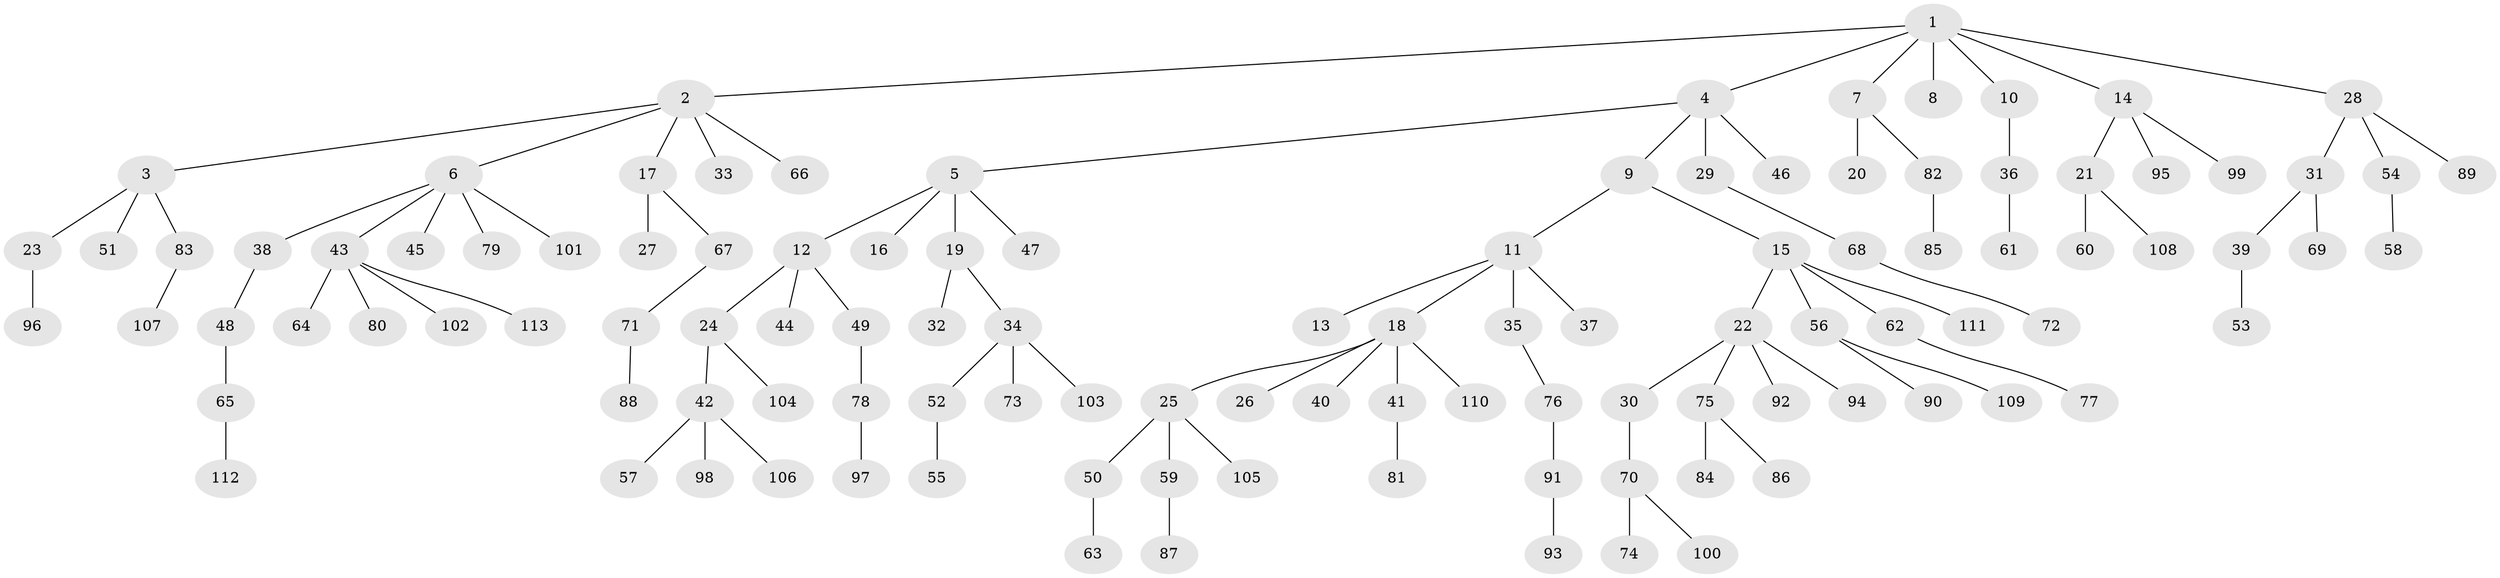 // Generated by graph-tools (version 1.1) at 2025/53/03/09/25 04:53:50]
// undirected, 113 vertices, 112 edges
graph export_dot {
graph [start="1"]
  node [color=gray90,style=filled];
  1;
  2;
  3;
  4;
  5;
  6;
  7;
  8;
  9;
  10;
  11;
  12;
  13;
  14;
  15;
  16;
  17;
  18;
  19;
  20;
  21;
  22;
  23;
  24;
  25;
  26;
  27;
  28;
  29;
  30;
  31;
  32;
  33;
  34;
  35;
  36;
  37;
  38;
  39;
  40;
  41;
  42;
  43;
  44;
  45;
  46;
  47;
  48;
  49;
  50;
  51;
  52;
  53;
  54;
  55;
  56;
  57;
  58;
  59;
  60;
  61;
  62;
  63;
  64;
  65;
  66;
  67;
  68;
  69;
  70;
  71;
  72;
  73;
  74;
  75;
  76;
  77;
  78;
  79;
  80;
  81;
  82;
  83;
  84;
  85;
  86;
  87;
  88;
  89;
  90;
  91;
  92;
  93;
  94;
  95;
  96;
  97;
  98;
  99;
  100;
  101;
  102;
  103;
  104;
  105;
  106;
  107;
  108;
  109;
  110;
  111;
  112;
  113;
  1 -- 2;
  1 -- 4;
  1 -- 7;
  1 -- 8;
  1 -- 10;
  1 -- 14;
  1 -- 28;
  2 -- 3;
  2 -- 6;
  2 -- 17;
  2 -- 33;
  2 -- 66;
  3 -- 23;
  3 -- 51;
  3 -- 83;
  4 -- 5;
  4 -- 9;
  4 -- 29;
  4 -- 46;
  5 -- 12;
  5 -- 16;
  5 -- 19;
  5 -- 47;
  6 -- 38;
  6 -- 43;
  6 -- 45;
  6 -- 79;
  6 -- 101;
  7 -- 20;
  7 -- 82;
  9 -- 11;
  9 -- 15;
  10 -- 36;
  11 -- 13;
  11 -- 18;
  11 -- 35;
  11 -- 37;
  12 -- 24;
  12 -- 44;
  12 -- 49;
  14 -- 21;
  14 -- 95;
  14 -- 99;
  15 -- 22;
  15 -- 56;
  15 -- 62;
  15 -- 111;
  17 -- 27;
  17 -- 67;
  18 -- 25;
  18 -- 26;
  18 -- 40;
  18 -- 41;
  18 -- 110;
  19 -- 32;
  19 -- 34;
  21 -- 60;
  21 -- 108;
  22 -- 30;
  22 -- 75;
  22 -- 92;
  22 -- 94;
  23 -- 96;
  24 -- 42;
  24 -- 104;
  25 -- 50;
  25 -- 59;
  25 -- 105;
  28 -- 31;
  28 -- 54;
  28 -- 89;
  29 -- 68;
  30 -- 70;
  31 -- 39;
  31 -- 69;
  34 -- 52;
  34 -- 73;
  34 -- 103;
  35 -- 76;
  36 -- 61;
  38 -- 48;
  39 -- 53;
  41 -- 81;
  42 -- 57;
  42 -- 98;
  42 -- 106;
  43 -- 64;
  43 -- 80;
  43 -- 102;
  43 -- 113;
  48 -- 65;
  49 -- 78;
  50 -- 63;
  52 -- 55;
  54 -- 58;
  56 -- 90;
  56 -- 109;
  59 -- 87;
  62 -- 77;
  65 -- 112;
  67 -- 71;
  68 -- 72;
  70 -- 74;
  70 -- 100;
  71 -- 88;
  75 -- 84;
  75 -- 86;
  76 -- 91;
  78 -- 97;
  82 -- 85;
  83 -- 107;
  91 -- 93;
}
